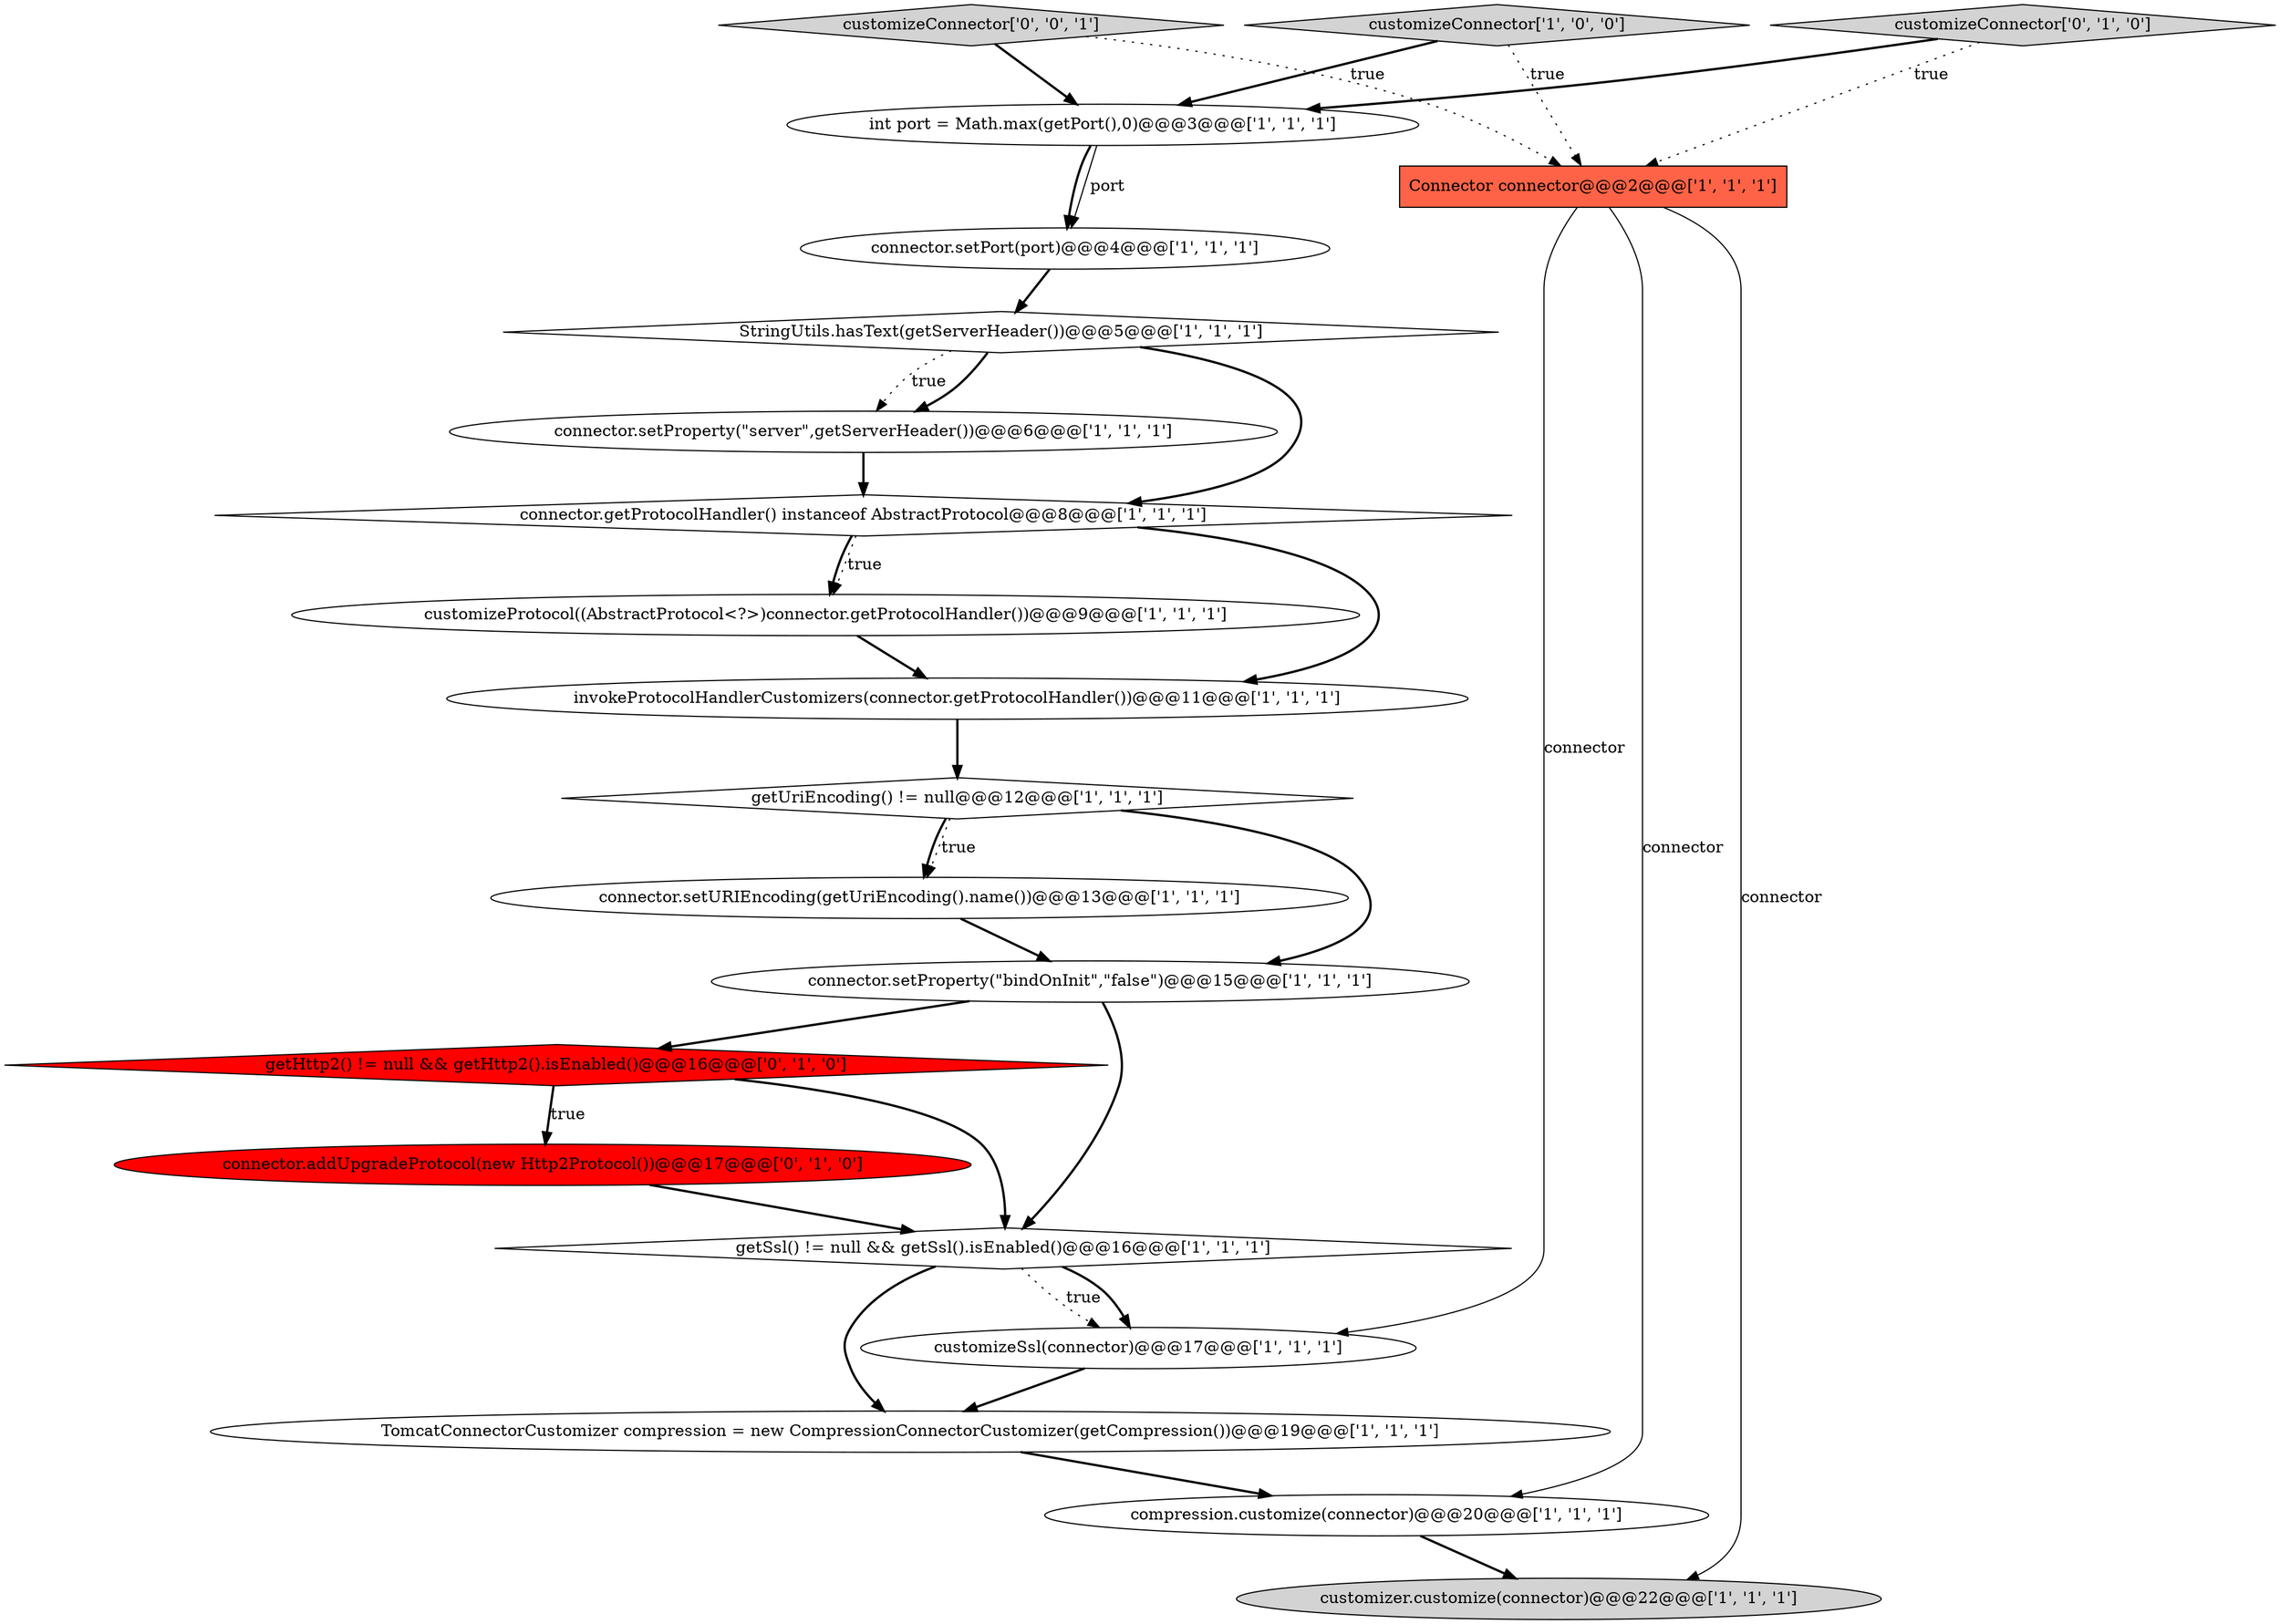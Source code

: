 digraph {
20 [style = filled, label = "customizeConnector['0', '0', '1']", fillcolor = lightgray, shape = diamond image = "AAA0AAABBB3BBB"];
4 [style = filled, label = "connector.setPort(port)@@@4@@@['1', '1', '1']", fillcolor = white, shape = ellipse image = "AAA0AAABBB1BBB"];
8 [style = filled, label = "customizeSsl(connector)@@@17@@@['1', '1', '1']", fillcolor = white, shape = ellipse image = "AAA0AAABBB1BBB"];
9 [style = filled, label = "connector.setProperty(\"server\",getServerHeader())@@@6@@@['1', '1', '1']", fillcolor = white, shape = ellipse image = "AAA0AAABBB1BBB"];
18 [style = filled, label = "connector.addUpgradeProtocol(new Http2Protocol())@@@17@@@['0', '1', '0']", fillcolor = red, shape = ellipse image = "AAA1AAABBB2BBB"];
3 [style = filled, label = "TomcatConnectorCustomizer compression = new CompressionConnectorCustomizer(getCompression())@@@19@@@['1', '1', '1']", fillcolor = white, shape = ellipse image = "AAA0AAABBB1BBB"];
17 [style = filled, label = "getHttp2() != null && getHttp2().isEnabled()@@@16@@@['0', '1', '0']", fillcolor = red, shape = diamond image = "AAA1AAABBB2BBB"];
12 [style = filled, label = "customizeConnector['1', '0', '0']", fillcolor = lightgray, shape = diamond image = "AAA0AAABBB1BBB"];
16 [style = filled, label = "customizer.customize(connector)@@@22@@@['1', '1', '1']", fillcolor = lightgray, shape = ellipse image = "AAA0AAABBB1BBB"];
15 [style = filled, label = "getUriEncoding() != null@@@12@@@['1', '1', '1']", fillcolor = white, shape = diamond image = "AAA0AAABBB1BBB"];
19 [style = filled, label = "customizeConnector['0', '1', '0']", fillcolor = lightgray, shape = diamond image = "AAA0AAABBB2BBB"];
11 [style = filled, label = "connector.setURIEncoding(getUriEncoding().name())@@@13@@@['1', '1', '1']", fillcolor = white, shape = ellipse image = "AAA0AAABBB1BBB"];
14 [style = filled, label = "connector.getProtocolHandler() instanceof AbstractProtocol@@@8@@@['1', '1', '1']", fillcolor = white, shape = diamond image = "AAA0AAABBB1BBB"];
6 [style = filled, label = "int port = Math.max(getPort(),0)@@@3@@@['1', '1', '1']", fillcolor = white, shape = ellipse image = "AAA0AAABBB1BBB"];
0 [style = filled, label = "getSsl() != null && getSsl().isEnabled()@@@16@@@['1', '1', '1']", fillcolor = white, shape = diamond image = "AAA0AAABBB1BBB"];
13 [style = filled, label = "connector.setProperty(\"bindOnInit\",\"false\")@@@15@@@['1', '1', '1']", fillcolor = white, shape = ellipse image = "AAA0AAABBB1BBB"];
1 [style = filled, label = "Connector connector@@@2@@@['1', '1', '1']", fillcolor = tomato, shape = box image = "AAA0AAABBB1BBB"];
7 [style = filled, label = "customizeProtocol((AbstractProtocol<?>)connector.getProtocolHandler())@@@9@@@['1', '1', '1']", fillcolor = white, shape = ellipse image = "AAA0AAABBB1BBB"];
2 [style = filled, label = "invokeProtocolHandlerCustomizers(connector.getProtocolHandler())@@@11@@@['1', '1', '1']", fillcolor = white, shape = ellipse image = "AAA0AAABBB1BBB"];
10 [style = filled, label = "compression.customize(connector)@@@20@@@['1', '1', '1']", fillcolor = white, shape = ellipse image = "AAA0AAABBB1BBB"];
5 [style = filled, label = "StringUtils.hasText(getServerHeader())@@@5@@@['1', '1', '1']", fillcolor = white, shape = diamond image = "AAA0AAABBB1BBB"];
0->3 [style = bold, label=""];
19->1 [style = dotted, label="true"];
1->16 [style = solid, label="connector"];
15->13 [style = bold, label=""];
5->9 [style = bold, label=""];
17->18 [style = dotted, label="true"];
1->10 [style = solid, label="connector"];
8->3 [style = bold, label=""];
12->1 [style = dotted, label="true"];
1->8 [style = solid, label="connector"];
20->6 [style = bold, label=""];
5->14 [style = bold, label=""];
19->6 [style = bold, label=""];
12->6 [style = bold, label=""];
14->7 [style = bold, label=""];
6->4 [style = solid, label="port"];
0->8 [style = dotted, label="true"];
3->10 [style = bold, label=""];
6->4 [style = bold, label=""];
13->17 [style = bold, label=""];
17->0 [style = bold, label=""];
15->11 [style = bold, label=""];
10->16 [style = bold, label=""];
20->1 [style = dotted, label="true"];
7->2 [style = bold, label=""];
11->13 [style = bold, label=""];
2->15 [style = bold, label=""];
14->7 [style = dotted, label="true"];
0->8 [style = bold, label=""];
15->11 [style = dotted, label="true"];
9->14 [style = bold, label=""];
5->9 [style = dotted, label="true"];
14->2 [style = bold, label=""];
4->5 [style = bold, label=""];
18->0 [style = bold, label=""];
17->18 [style = bold, label=""];
13->0 [style = bold, label=""];
}
